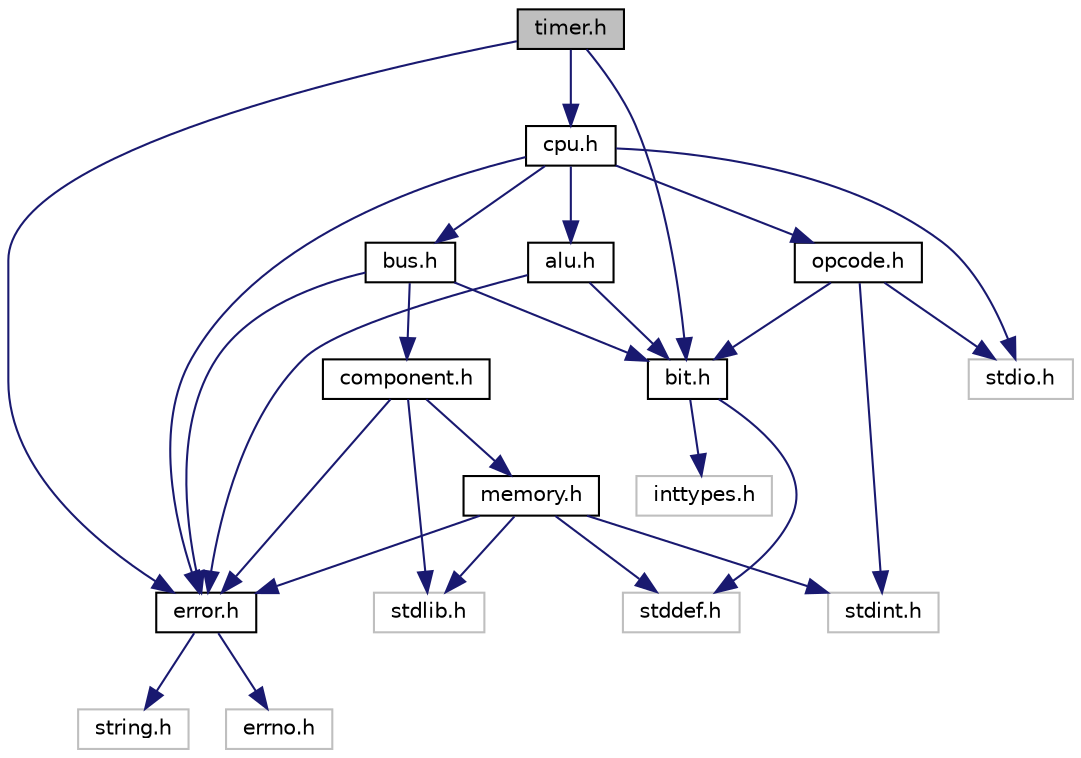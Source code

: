 digraph "timer.h"
{
  edge [fontname="Helvetica",fontsize="10",labelfontname="Helvetica",labelfontsize="10"];
  node [fontname="Helvetica",fontsize="10",shape=record];
  Node0 [label="timer.h",height=0.2,width=0.4,color="black", fillcolor="grey75", style="filled", fontcolor="black"];
  Node0 -> Node1 [color="midnightblue",fontsize="10",style="solid"];
  Node1 [label="bit.h",height=0.2,width=0.4,color="black", fillcolor="white", style="filled",URL="$bit_8h.html",tooltip="Bit operations for GameBoy Emulator. "];
  Node1 -> Node2 [color="midnightblue",fontsize="10",style="solid"];
  Node2 [label="inttypes.h",height=0.2,width=0.4,color="grey75", fillcolor="white", style="filled"];
  Node1 -> Node3 [color="midnightblue",fontsize="10",style="solid"];
  Node3 [label="stddef.h",height=0.2,width=0.4,color="grey75", fillcolor="white", style="filled"];
  Node0 -> Node4 [color="midnightblue",fontsize="10",style="solid"];
  Node4 [label="cpu.h",height=0.2,width=0.4,color="black", fillcolor="white", style="filled",URL="$cpu_8h.html",tooltip="CPU model for PPS-GBemul project, high level interface. "];
  Node4 -> Node5 [color="midnightblue",fontsize="10",style="solid"];
  Node5 [label="stdio.h",height=0.2,width=0.4,color="grey75", fillcolor="white", style="filled"];
  Node4 -> Node6 [color="midnightblue",fontsize="10",style="solid"];
  Node6 [label="alu.h",height=0.2,width=0.4,color="black", fillcolor="white", style="filled",URL="$alu_8h.html",tooltip="ALU Header for GameBoy Emulator, part done by students. "];
  Node6 -> Node1 [color="midnightblue",fontsize="10",style="solid"];
  Node6 -> Node7 [color="midnightblue",fontsize="10",style="solid"];
  Node7 [label="error.h",height=0.2,width=0.4,color="black", fillcolor="white", style="filled",URL="$error_8h.html",tooltip="Error codes for PPS-GBemul project. "];
  Node7 -> Node8 [color="midnightblue",fontsize="10",style="solid"];
  Node8 [label="string.h",height=0.2,width=0.4,color="grey75", fillcolor="white", style="filled"];
  Node7 -> Node9 [color="midnightblue",fontsize="10",style="solid"];
  Node9 [label="errno.h",height=0.2,width=0.4,color="grey75", fillcolor="white", style="filled"];
  Node4 -> Node10 [color="midnightblue",fontsize="10",style="solid"];
  Node10 [label="bus.h",height=0.2,width=0.4,color="black", fillcolor="white", style="filled",URL="$bus_8h.html",tooltip="Game Boy Bus Emulator. "];
  Node10 -> Node11 [color="midnightblue",fontsize="10",style="solid"];
  Node11 [label="component.h",height=0.2,width=0.4,color="black", fillcolor="white", style="filled",URL="$component_8h.html",tooltip="Game Boy Component simulation header. "];
  Node11 -> Node12 [color="midnightblue",fontsize="10",style="solid"];
  Node12 [label="stdlib.h",height=0.2,width=0.4,color="grey75", fillcolor="white", style="filled"];
  Node11 -> Node13 [color="midnightblue",fontsize="10",style="solid"];
  Node13 [label="memory.h",height=0.2,width=0.4,color="black", fillcolor="white", style="filled",URL="$memory_8h.html",tooltip="Memory for Gamemu. "];
  Node13 -> Node12 [color="midnightblue",fontsize="10",style="solid"];
  Node13 -> Node14 [color="midnightblue",fontsize="10",style="solid"];
  Node14 [label="stdint.h",height=0.2,width=0.4,color="grey75", fillcolor="white", style="filled"];
  Node13 -> Node3 [color="midnightblue",fontsize="10",style="solid"];
  Node13 -> Node7 [color="midnightblue",fontsize="10",style="solid"];
  Node11 -> Node7 [color="midnightblue",fontsize="10",style="solid"];
  Node10 -> Node7 [color="midnightblue",fontsize="10",style="solid"];
  Node10 -> Node1 [color="midnightblue",fontsize="10",style="solid"];
  Node4 -> Node7 [color="midnightblue",fontsize="10",style="solid"];
  Node4 -> Node15 [color="midnightblue",fontsize="10",style="solid"];
  Node15 [label="opcode.h",height=0.2,width=0.4,color="black", fillcolor="white", style="filled",URL="$opcode_8h.html",tooltip="Instruction opcodes for PPS-GBemul project. "];
  Node15 -> Node5 [color="midnightblue",fontsize="10",style="solid"];
  Node15 -> Node14 [color="midnightblue",fontsize="10",style="solid"];
  Node15 -> Node1 [color="midnightblue",fontsize="10",style="solid"];
  Node0 -> Node7 [color="midnightblue",fontsize="10",style="solid"];
}
